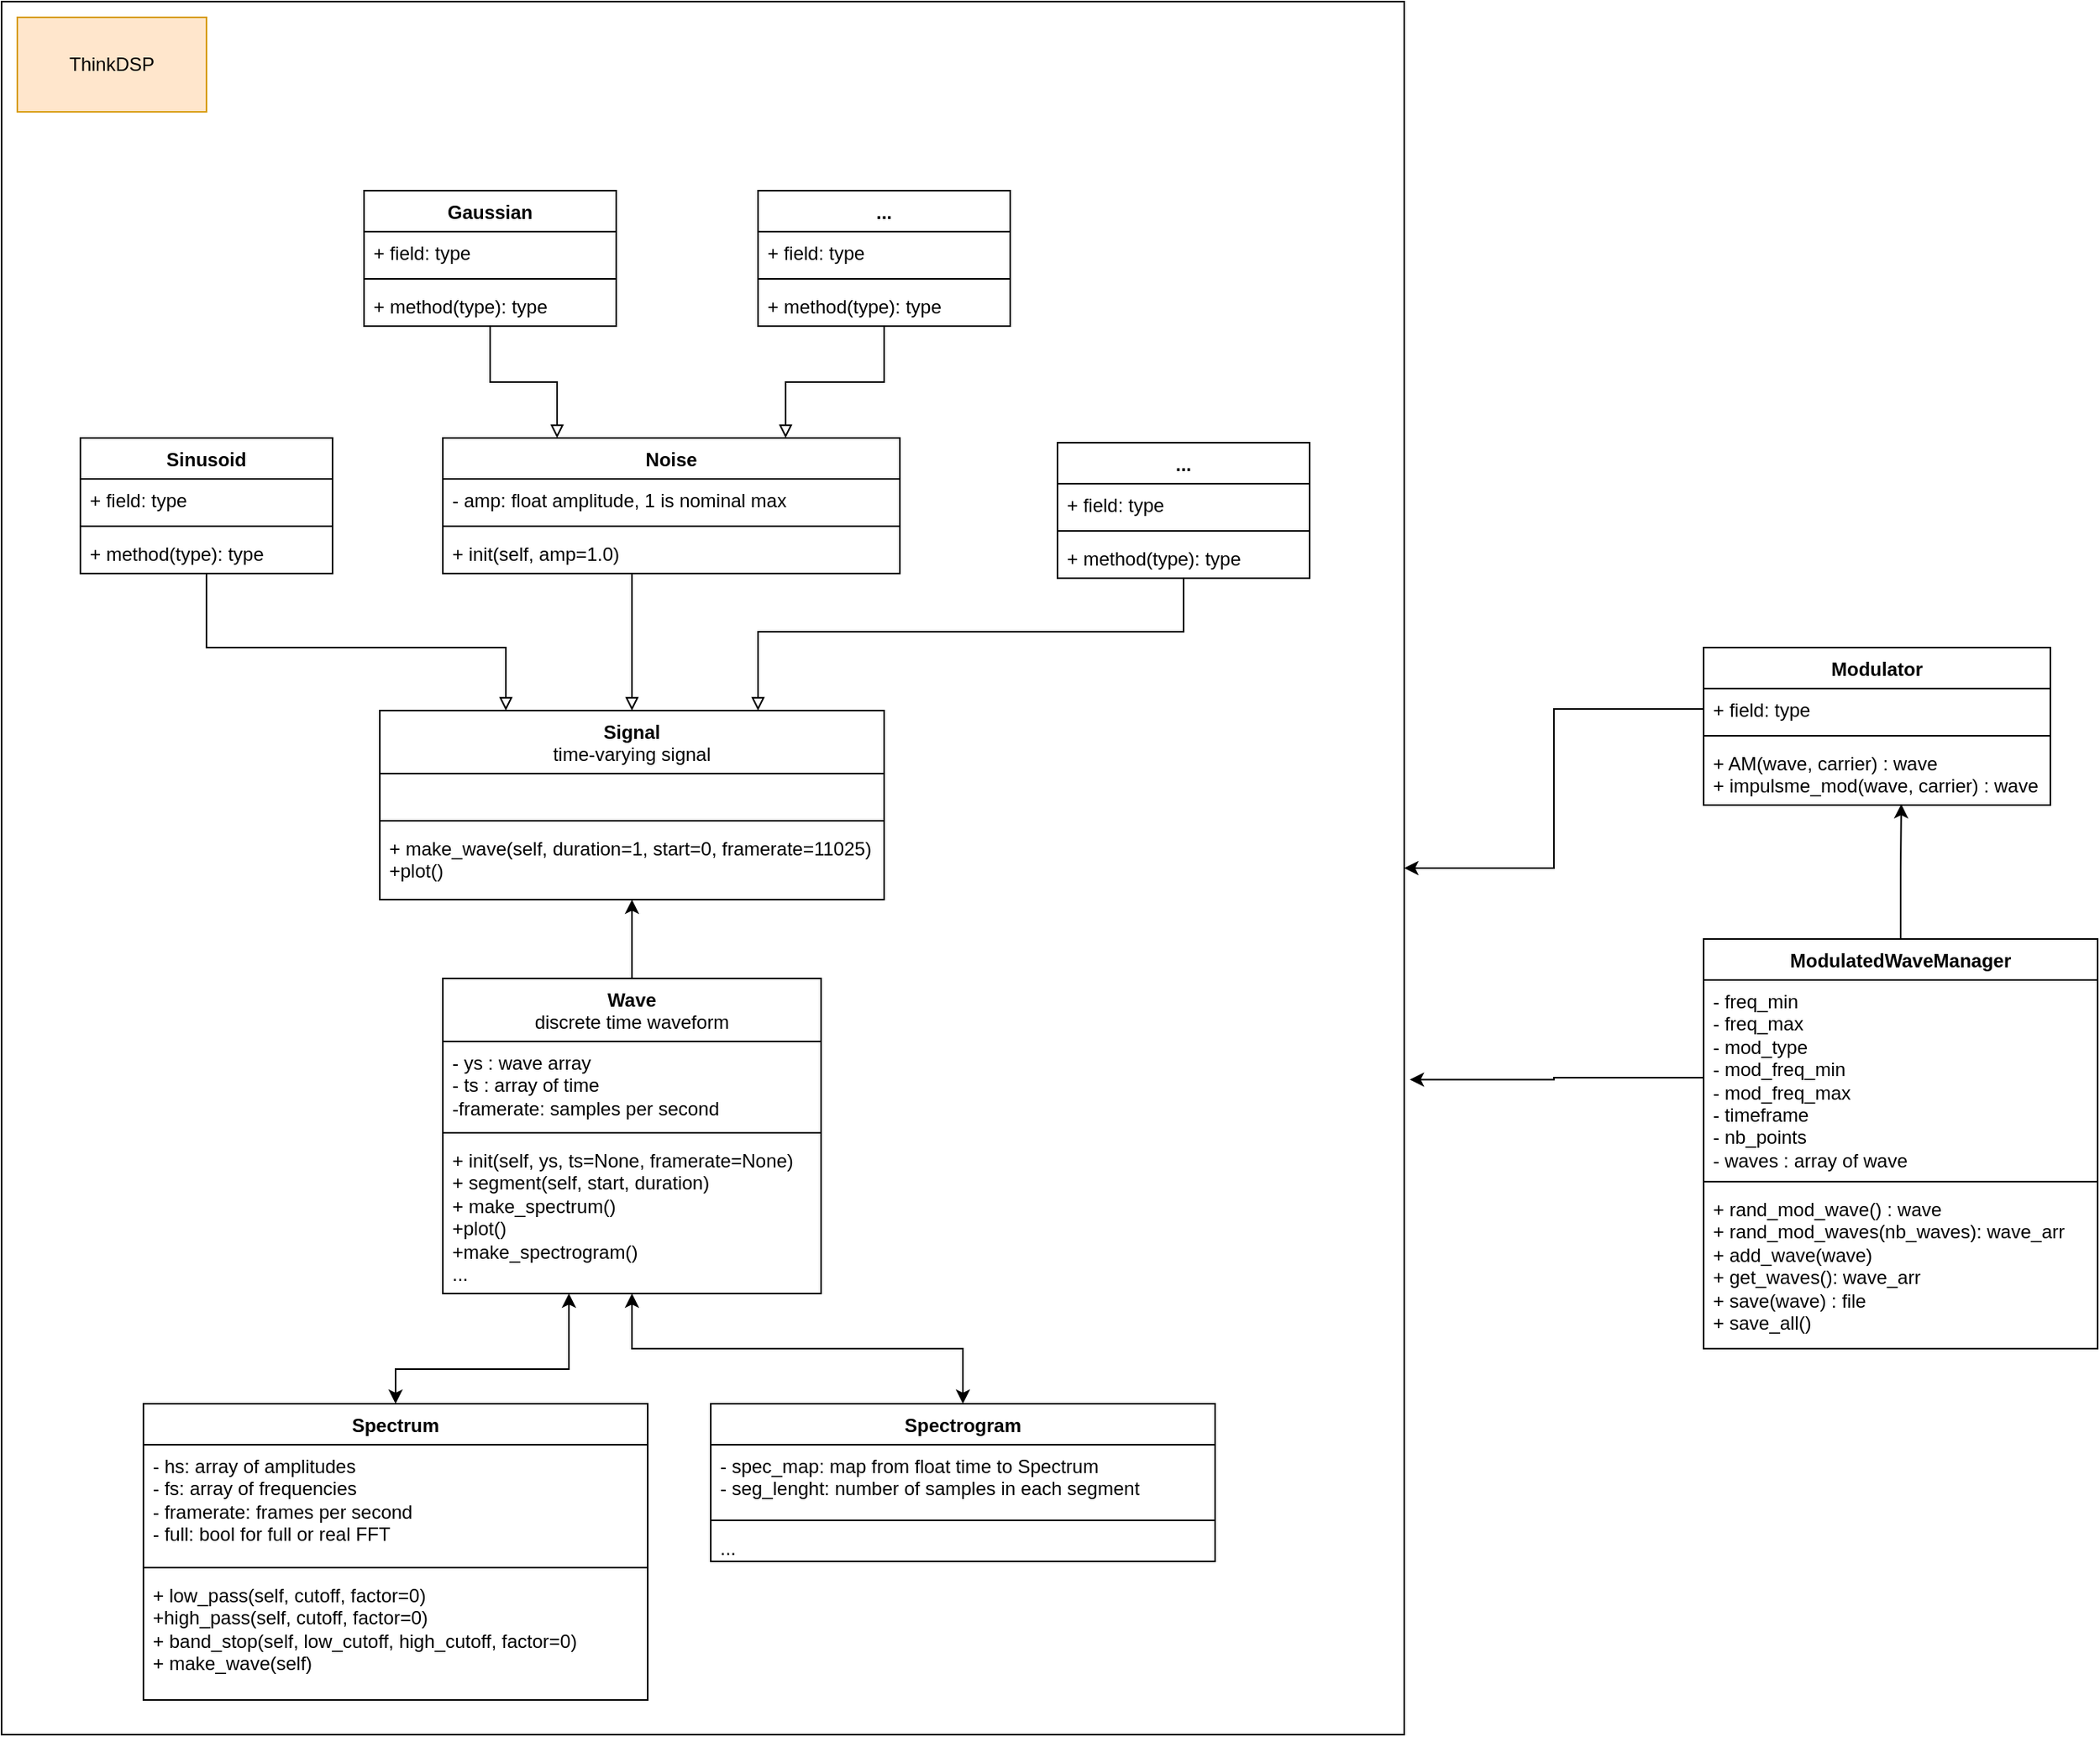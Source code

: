 <mxfile version="22.0.6" type="device" pages="2">
  <diagram name="Waveforms" id="-5vRuvMUi6XSjMrTcM4P">
    <mxGraphModel dx="1987" dy="1793" grid="1" gridSize="10" guides="1" tooltips="1" connect="1" arrows="1" fold="1" page="1" pageScale="1" pageWidth="850" pageHeight="1100" math="0" shadow="0">
      <root>
        <mxCell id="0" />
        <mxCell id="1" parent="0" />
        <mxCell id="QoV-O3xpIGl7pYLtJeuS-9" value="" style="rounded=0;whiteSpace=wrap;html=1;" vertex="1" parent="1">
          <mxGeometry x="-160" y="-430" width="890" height="1100" as="geometry" />
        </mxCell>
        <mxCell id="QoV-O3xpIGl7pYLtJeuS-46" value="" style="edgeStyle=orthogonalEdgeStyle;rounded=0;orthogonalLoop=1;jettySize=auto;html=1;entryX=0.5;entryY=0;entryDx=0;entryDy=0;startArrow=classic;startFill=1;" edge="1" parent="1" source="QoV-O3xpIGl7pYLtJeuS-1" target="QoV-O3xpIGl7pYLtJeuS-14">
          <mxGeometry relative="1" as="geometry">
            <Array as="points">
              <mxPoint x="200" y="438" />
              <mxPoint x="90" y="438" />
            </Array>
          </mxGeometry>
        </mxCell>
        <mxCell id="QoV-O3xpIGl7pYLtJeuS-47" value="" style="edgeStyle=orthogonalEdgeStyle;rounded=0;orthogonalLoop=1;jettySize=auto;html=1;entryX=0.5;entryY=0;entryDx=0;entryDy=0;startArrow=classic;startFill=1;" edge="1" parent="1" source="QoV-O3xpIGl7pYLtJeuS-1" target="QoV-O3xpIGl7pYLtJeuS-18">
          <mxGeometry relative="1" as="geometry" />
        </mxCell>
        <mxCell id="QoV-O3xpIGl7pYLtJeuS-1" value="Wave&lt;br&gt;&lt;span style=&quot;font-weight: normal;&quot;&gt;discrete time waveform&lt;/span&gt;" style="swimlane;fontStyle=1;align=center;verticalAlign=top;childLayout=stackLayout;horizontal=1;startSize=40;horizontalStack=0;resizeParent=1;resizeParentMax=0;resizeLast=0;collapsible=1;marginBottom=0;whiteSpace=wrap;html=1;" vertex="1" parent="1">
          <mxGeometry x="120" y="190" width="240" height="200" as="geometry" />
        </mxCell>
        <mxCell id="QoV-O3xpIGl7pYLtJeuS-2" value="- ys : wave array&lt;br&gt;- ts : array of time&lt;br&gt;-framerate: samples per second&lt;br&gt;" style="text;strokeColor=none;fillColor=none;align=left;verticalAlign=top;spacingLeft=4;spacingRight=4;overflow=hidden;rotatable=0;points=[[0,0.5],[1,0.5]];portConstraint=eastwest;whiteSpace=wrap;html=1;" vertex="1" parent="QoV-O3xpIGl7pYLtJeuS-1">
          <mxGeometry y="40" width="240" height="54" as="geometry" />
        </mxCell>
        <mxCell id="QoV-O3xpIGl7pYLtJeuS-3" value="" style="line;strokeWidth=1;fillColor=none;align=left;verticalAlign=middle;spacingTop=-1;spacingLeft=3;spacingRight=3;rotatable=0;labelPosition=right;points=[];portConstraint=eastwest;strokeColor=inherit;" vertex="1" parent="QoV-O3xpIGl7pYLtJeuS-1">
          <mxGeometry y="94" width="240" height="8" as="geometry" />
        </mxCell>
        <mxCell id="QoV-O3xpIGl7pYLtJeuS-4" value="+ init(self, ys, ts=None, framerate=None)&lt;br&gt;+ segment(self, start, duration)&lt;br&gt;+ make_spectrum()&lt;br&gt;+plot()&lt;br&gt;+make_spectrogram()&lt;br&gt;..." style="text;strokeColor=none;fillColor=none;align=left;verticalAlign=top;spacingLeft=4;spacingRight=4;overflow=hidden;rotatable=0;points=[[0,0.5],[1,0.5]];portConstraint=eastwest;whiteSpace=wrap;html=1;" vertex="1" parent="QoV-O3xpIGl7pYLtJeuS-1">
          <mxGeometry y="102" width="240" height="98" as="geometry" />
        </mxCell>
        <mxCell id="QoV-O3xpIGl7pYLtJeuS-44" value="" style="edgeStyle=orthogonalEdgeStyle;rounded=0;orthogonalLoop=1;jettySize=auto;html=1;entryX=0.5;entryY=0;entryDx=0;entryDy=0;endArrow=block;endFill=0;" edge="1" parent="1" source="QoV-O3xpIGl7pYLtJeuS-5" target="QoV-O3xpIGl7pYLtJeuS-10">
          <mxGeometry relative="1" as="geometry">
            <mxPoint x="240" y="20" as="targetPoint" />
            <Array as="points">
              <mxPoint x="240" y="-40" />
              <mxPoint x="240" y="-40" />
            </Array>
          </mxGeometry>
        </mxCell>
        <mxCell id="QoV-O3xpIGl7pYLtJeuS-5" value="Noise" style="swimlane;fontStyle=1;align=center;verticalAlign=top;childLayout=stackLayout;horizontal=1;startSize=26;horizontalStack=0;resizeParent=1;resizeParentMax=0;resizeLast=0;collapsible=1;marginBottom=0;whiteSpace=wrap;html=1;" vertex="1" parent="1">
          <mxGeometry x="120" y="-153" width="290" height="86" as="geometry" />
        </mxCell>
        <mxCell id="QoV-O3xpIGl7pYLtJeuS-6" value="- amp: float amplitude, 1 is nominal max" style="text;strokeColor=none;fillColor=none;align=left;verticalAlign=top;spacingLeft=4;spacingRight=4;overflow=hidden;rotatable=0;points=[[0,0.5],[1,0.5]];portConstraint=eastwest;whiteSpace=wrap;html=1;" vertex="1" parent="QoV-O3xpIGl7pYLtJeuS-5">
          <mxGeometry y="26" width="290" height="26" as="geometry" />
        </mxCell>
        <mxCell id="QoV-O3xpIGl7pYLtJeuS-7" value="" style="line;strokeWidth=1;fillColor=none;align=left;verticalAlign=middle;spacingTop=-1;spacingLeft=3;spacingRight=3;rotatable=0;labelPosition=right;points=[];portConstraint=eastwest;strokeColor=inherit;" vertex="1" parent="QoV-O3xpIGl7pYLtJeuS-5">
          <mxGeometry y="52" width="290" height="8" as="geometry" />
        </mxCell>
        <mxCell id="QoV-O3xpIGl7pYLtJeuS-8" value="+ init(self, amp=1.0)" style="text;strokeColor=none;fillColor=none;align=left;verticalAlign=top;spacingLeft=4;spacingRight=4;overflow=hidden;rotatable=0;points=[[0,0.5],[1,0.5]];portConstraint=eastwest;whiteSpace=wrap;html=1;" vertex="1" parent="QoV-O3xpIGl7pYLtJeuS-5">
          <mxGeometry y="60" width="290" height="26" as="geometry" />
        </mxCell>
        <mxCell id="QoV-O3xpIGl7pYLtJeuS-10" value="Signal&lt;br&gt;&lt;span style=&quot;font-weight: normal;&quot;&gt;time-varying signal&lt;/span&gt;" style="swimlane;fontStyle=1;align=center;verticalAlign=top;childLayout=stackLayout;horizontal=1;startSize=40;horizontalStack=0;resizeParent=1;resizeParentMax=0;resizeLast=0;collapsible=1;marginBottom=0;whiteSpace=wrap;html=1;" vertex="1" parent="1">
          <mxGeometry x="80" y="20" width="320" height="120" as="geometry" />
        </mxCell>
        <mxCell id="QoV-O3xpIGl7pYLtJeuS-11" value="&lt;br&gt;" style="text;strokeColor=none;fillColor=none;align=left;verticalAlign=top;spacingLeft=4;spacingRight=4;overflow=hidden;rotatable=0;points=[[0,0.5],[1,0.5]];portConstraint=eastwest;whiteSpace=wrap;html=1;" vertex="1" parent="QoV-O3xpIGl7pYLtJeuS-10">
          <mxGeometry y="40" width="320" height="26" as="geometry" />
        </mxCell>
        <mxCell id="QoV-O3xpIGl7pYLtJeuS-12" value="" style="line;strokeWidth=1;fillColor=none;align=left;verticalAlign=middle;spacingTop=-1;spacingLeft=3;spacingRight=3;rotatable=0;labelPosition=right;points=[];portConstraint=eastwest;strokeColor=inherit;" vertex="1" parent="QoV-O3xpIGl7pYLtJeuS-10">
          <mxGeometry y="66" width="320" height="8" as="geometry" />
        </mxCell>
        <mxCell id="QoV-O3xpIGl7pYLtJeuS-13" value="+ make_wave(self, duration=1, start=0, framerate=11025)&lt;br&gt;+plot()" style="text;strokeColor=none;fillColor=none;align=left;verticalAlign=top;spacingLeft=4;spacingRight=4;overflow=hidden;rotatable=0;points=[[0,0.5],[1,0.5]];portConstraint=eastwest;whiteSpace=wrap;html=1;" vertex="1" parent="QoV-O3xpIGl7pYLtJeuS-10">
          <mxGeometry y="74" width="320" height="46" as="geometry" />
        </mxCell>
        <mxCell id="QoV-O3xpIGl7pYLtJeuS-14" value="Spectrum" style="swimlane;fontStyle=1;align=center;verticalAlign=top;childLayout=stackLayout;horizontal=1;startSize=26;horizontalStack=0;resizeParent=1;resizeParentMax=0;resizeLast=0;collapsible=1;marginBottom=0;whiteSpace=wrap;html=1;" vertex="1" parent="1">
          <mxGeometry x="-70" y="460" width="320" height="188" as="geometry" />
        </mxCell>
        <mxCell id="QoV-O3xpIGl7pYLtJeuS-15" value="- hs: array of amplitudes&lt;br&gt;- fs: array of frequencies&lt;br&gt;- framerate: frames per second&lt;br&gt;- full: bool for full or real FFT" style="text;strokeColor=none;fillColor=none;align=left;verticalAlign=top;spacingLeft=4;spacingRight=4;overflow=hidden;rotatable=0;points=[[0,0.5],[1,0.5]];portConstraint=eastwest;whiteSpace=wrap;html=1;" vertex="1" parent="QoV-O3xpIGl7pYLtJeuS-14">
          <mxGeometry y="26" width="320" height="74" as="geometry" />
        </mxCell>
        <mxCell id="QoV-O3xpIGl7pYLtJeuS-16" value="" style="line;strokeWidth=1;fillColor=none;align=left;verticalAlign=middle;spacingTop=-1;spacingLeft=3;spacingRight=3;rotatable=0;labelPosition=right;points=[];portConstraint=eastwest;strokeColor=inherit;" vertex="1" parent="QoV-O3xpIGl7pYLtJeuS-14">
          <mxGeometry y="100" width="320" height="8" as="geometry" />
        </mxCell>
        <mxCell id="QoV-O3xpIGl7pYLtJeuS-17" value="+ low_pass(self, cutoff, factor=0)&lt;br&gt;+high_pass(self, cutoff, factor=0)&lt;br&gt;+ band_stop(self, low_cutoff, high_cutoff, factor=0)&lt;br&gt;+ make_wave(self)" style="text;strokeColor=none;fillColor=none;align=left;verticalAlign=top;spacingLeft=4;spacingRight=4;overflow=hidden;rotatable=0;points=[[0,0.5],[1,0.5]];portConstraint=eastwest;whiteSpace=wrap;html=1;" vertex="1" parent="QoV-O3xpIGl7pYLtJeuS-14">
          <mxGeometry y="108" width="320" height="80" as="geometry" />
        </mxCell>
        <mxCell id="QoV-O3xpIGl7pYLtJeuS-18" value="Spectrogram" style="swimlane;fontStyle=1;align=center;verticalAlign=top;childLayout=stackLayout;horizontal=1;startSize=26;horizontalStack=0;resizeParent=1;resizeParentMax=0;resizeLast=0;collapsible=1;marginBottom=0;whiteSpace=wrap;html=1;" vertex="1" parent="1">
          <mxGeometry x="290" y="460" width="320" height="100" as="geometry" />
        </mxCell>
        <mxCell id="QoV-O3xpIGl7pYLtJeuS-19" value="- spec_map: map from float time to Spectrum&lt;br&gt;- seg_lenght: number of samples in each segment" style="text;strokeColor=none;fillColor=none;align=left;verticalAlign=top;spacingLeft=4;spacingRight=4;overflow=hidden;rotatable=0;points=[[0,0.5],[1,0.5]];portConstraint=eastwest;whiteSpace=wrap;html=1;" vertex="1" parent="QoV-O3xpIGl7pYLtJeuS-18">
          <mxGeometry y="26" width="320" height="44" as="geometry" />
        </mxCell>
        <mxCell id="QoV-O3xpIGl7pYLtJeuS-20" value="" style="line;strokeWidth=1;fillColor=none;align=left;verticalAlign=middle;spacingTop=-1;spacingLeft=3;spacingRight=3;rotatable=0;labelPosition=right;points=[];portConstraint=eastwest;strokeColor=inherit;" vertex="1" parent="QoV-O3xpIGl7pYLtJeuS-18">
          <mxGeometry y="70" width="320" height="8" as="geometry" />
        </mxCell>
        <mxCell id="QoV-O3xpIGl7pYLtJeuS-21" value="..." style="text;strokeColor=none;fillColor=none;align=left;verticalAlign=top;spacingLeft=4;spacingRight=4;overflow=hidden;rotatable=0;points=[[0,0.5],[1,0.5]];portConstraint=eastwest;whiteSpace=wrap;html=1;" vertex="1" parent="QoV-O3xpIGl7pYLtJeuS-18">
          <mxGeometry y="78" width="320" height="22" as="geometry" />
        </mxCell>
        <mxCell id="QoV-O3xpIGl7pYLtJeuS-40" value="" style="edgeStyle=orthogonalEdgeStyle;rounded=0;orthogonalLoop=1;jettySize=auto;html=1;endArrow=block;endFill=0;entryX=0.75;entryY=0;entryDx=0;entryDy=0;" edge="1" parent="1" source="QoV-O3xpIGl7pYLtJeuS-22" target="QoV-O3xpIGl7pYLtJeuS-10">
          <mxGeometry relative="1" as="geometry">
            <mxPoint x="160" y="20" as="targetPoint" />
            <Array as="points">
              <mxPoint x="590" y="-30" />
              <mxPoint x="320" y="-30" />
            </Array>
          </mxGeometry>
        </mxCell>
        <mxCell id="QoV-O3xpIGl7pYLtJeuS-22" value="..." style="swimlane;fontStyle=1;align=center;verticalAlign=top;childLayout=stackLayout;horizontal=1;startSize=26;horizontalStack=0;resizeParent=1;resizeParentMax=0;resizeLast=0;collapsible=1;marginBottom=0;whiteSpace=wrap;html=1;" vertex="1" parent="1">
          <mxGeometry x="510" y="-150" width="160" height="86" as="geometry" />
        </mxCell>
        <mxCell id="QoV-O3xpIGl7pYLtJeuS-23" value="+ field: type" style="text;strokeColor=none;fillColor=none;align=left;verticalAlign=top;spacingLeft=4;spacingRight=4;overflow=hidden;rotatable=0;points=[[0,0.5],[1,0.5]];portConstraint=eastwest;whiteSpace=wrap;html=1;" vertex="1" parent="QoV-O3xpIGl7pYLtJeuS-22">
          <mxGeometry y="26" width="160" height="26" as="geometry" />
        </mxCell>
        <mxCell id="QoV-O3xpIGl7pYLtJeuS-24" value="" style="line;strokeWidth=1;fillColor=none;align=left;verticalAlign=middle;spacingTop=-1;spacingLeft=3;spacingRight=3;rotatable=0;labelPosition=right;points=[];portConstraint=eastwest;strokeColor=inherit;" vertex="1" parent="QoV-O3xpIGl7pYLtJeuS-22">
          <mxGeometry y="52" width="160" height="8" as="geometry" />
        </mxCell>
        <mxCell id="QoV-O3xpIGl7pYLtJeuS-25" value="+ method(type): type" style="text;strokeColor=none;fillColor=none;align=left;verticalAlign=top;spacingLeft=4;spacingRight=4;overflow=hidden;rotatable=0;points=[[0,0.5],[1,0.5]];portConstraint=eastwest;whiteSpace=wrap;html=1;" vertex="1" parent="QoV-O3xpIGl7pYLtJeuS-22">
          <mxGeometry y="60" width="160" height="26" as="geometry" />
        </mxCell>
        <mxCell id="QoV-O3xpIGl7pYLtJeuS-38" value="" style="edgeStyle=orthogonalEdgeStyle;rounded=0;orthogonalLoop=1;jettySize=auto;html=1;entryX=0.25;entryY=0;entryDx=0;entryDy=0;endArrow=block;endFill=0;" edge="1" parent="1" source="QoV-O3xpIGl7pYLtJeuS-26" target="QoV-O3xpIGl7pYLtJeuS-10">
          <mxGeometry relative="1" as="geometry">
            <mxPoint y="20" as="targetPoint" />
            <Array as="points">
              <mxPoint x="-30" y="-20" />
              <mxPoint x="160" y="-20" />
            </Array>
          </mxGeometry>
        </mxCell>
        <mxCell id="QoV-O3xpIGl7pYLtJeuS-26" value="Sinusoid" style="swimlane;fontStyle=1;align=center;verticalAlign=top;childLayout=stackLayout;horizontal=1;startSize=26;horizontalStack=0;resizeParent=1;resizeParentMax=0;resizeLast=0;collapsible=1;marginBottom=0;whiteSpace=wrap;html=1;" vertex="1" parent="1">
          <mxGeometry x="-110" y="-153" width="160" height="86" as="geometry" />
        </mxCell>
        <mxCell id="QoV-O3xpIGl7pYLtJeuS-27" value="+ field: type" style="text;strokeColor=none;fillColor=none;align=left;verticalAlign=top;spacingLeft=4;spacingRight=4;overflow=hidden;rotatable=0;points=[[0,0.5],[1,0.5]];portConstraint=eastwest;whiteSpace=wrap;html=1;" vertex="1" parent="QoV-O3xpIGl7pYLtJeuS-26">
          <mxGeometry y="26" width="160" height="26" as="geometry" />
        </mxCell>
        <mxCell id="QoV-O3xpIGl7pYLtJeuS-28" value="" style="line;strokeWidth=1;fillColor=none;align=left;verticalAlign=middle;spacingTop=-1;spacingLeft=3;spacingRight=3;rotatable=0;labelPosition=right;points=[];portConstraint=eastwest;strokeColor=inherit;" vertex="1" parent="QoV-O3xpIGl7pYLtJeuS-26">
          <mxGeometry y="52" width="160" height="8" as="geometry" />
        </mxCell>
        <mxCell id="QoV-O3xpIGl7pYLtJeuS-29" value="+ method(type): type" style="text;strokeColor=none;fillColor=none;align=left;verticalAlign=top;spacingLeft=4;spacingRight=4;overflow=hidden;rotatable=0;points=[[0,0.5],[1,0.5]];portConstraint=eastwest;whiteSpace=wrap;html=1;" vertex="1" parent="QoV-O3xpIGl7pYLtJeuS-26">
          <mxGeometry y="60" width="160" height="26" as="geometry" />
        </mxCell>
        <mxCell id="QoV-O3xpIGl7pYLtJeuS-41" value="" style="edgeStyle=orthogonalEdgeStyle;rounded=0;orthogonalLoop=1;jettySize=auto;html=1;entryX=0.25;entryY=0;entryDx=0;entryDy=0;endArrow=block;endFill=0;" edge="1" parent="1" source="QoV-O3xpIGl7pYLtJeuS-30" target="QoV-O3xpIGl7pYLtJeuS-5">
          <mxGeometry relative="1" as="geometry" />
        </mxCell>
        <mxCell id="QoV-O3xpIGl7pYLtJeuS-30" value="Gaussian" style="swimlane;fontStyle=1;align=center;verticalAlign=top;childLayout=stackLayout;horizontal=1;startSize=26;horizontalStack=0;resizeParent=1;resizeParentMax=0;resizeLast=0;collapsible=1;marginBottom=0;whiteSpace=wrap;html=1;" vertex="1" parent="1">
          <mxGeometry x="70" y="-310" width="160" height="86" as="geometry" />
        </mxCell>
        <mxCell id="QoV-O3xpIGl7pYLtJeuS-31" value="+ field: type" style="text;strokeColor=none;fillColor=none;align=left;verticalAlign=top;spacingLeft=4;spacingRight=4;overflow=hidden;rotatable=0;points=[[0,0.5],[1,0.5]];portConstraint=eastwest;whiteSpace=wrap;html=1;" vertex="1" parent="QoV-O3xpIGl7pYLtJeuS-30">
          <mxGeometry y="26" width="160" height="26" as="geometry" />
        </mxCell>
        <mxCell id="QoV-O3xpIGl7pYLtJeuS-32" value="" style="line;strokeWidth=1;fillColor=none;align=left;verticalAlign=middle;spacingTop=-1;spacingLeft=3;spacingRight=3;rotatable=0;labelPosition=right;points=[];portConstraint=eastwest;strokeColor=inherit;" vertex="1" parent="QoV-O3xpIGl7pYLtJeuS-30">
          <mxGeometry y="52" width="160" height="8" as="geometry" />
        </mxCell>
        <mxCell id="QoV-O3xpIGl7pYLtJeuS-33" value="+ method(type): type" style="text;strokeColor=none;fillColor=none;align=left;verticalAlign=top;spacingLeft=4;spacingRight=4;overflow=hidden;rotatable=0;points=[[0,0.5],[1,0.5]];portConstraint=eastwest;whiteSpace=wrap;html=1;" vertex="1" parent="QoV-O3xpIGl7pYLtJeuS-30">
          <mxGeometry y="60" width="160" height="26" as="geometry" />
        </mxCell>
        <mxCell id="QoV-O3xpIGl7pYLtJeuS-42" value="" style="edgeStyle=orthogonalEdgeStyle;rounded=0;orthogonalLoop=1;jettySize=auto;html=1;entryX=0.75;entryY=0;entryDx=0;entryDy=0;endArrow=block;endFill=0;" edge="1" parent="1" source="QoV-O3xpIGl7pYLtJeuS-34" target="QoV-O3xpIGl7pYLtJeuS-5">
          <mxGeometry relative="1" as="geometry" />
        </mxCell>
        <mxCell id="QoV-O3xpIGl7pYLtJeuS-34" value="..." style="swimlane;fontStyle=1;align=center;verticalAlign=top;childLayout=stackLayout;horizontal=1;startSize=26;horizontalStack=0;resizeParent=1;resizeParentMax=0;resizeLast=0;collapsible=1;marginBottom=0;whiteSpace=wrap;html=1;" vertex="1" parent="1">
          <mxGeometry x="320" y="-310" width="160" height="86" as="geometry" />
        </mxCell>
        <mxCell id="QoV-O3xpIGl7pYLtJeuS-35" value="+ field: type" style="text;strokeColor=none;fillColor=none;align=left;verticalAlign=top;spacingLeft=4;spacingRight=4;overflow=hidden;rotatable=0;points=[[0,0.5],[1,0.5]];portConstraint=eastwest;whiteSpace=wrap;html=1;" vertex="1" parent="QoV-O3xpIGl7pYLtJeuS-34">
          <mxGeometry y="26" width="160" height="26" as="geometry" />
        </mxCell>
        <mxCell id="QoV-O3xpIGl7pYLtJeuS-36" value="" style="line;strokeWidth=1;fillColor=none;align=left;verticalAlign=middle;spacingTop=-1;spacingLeft=3;spacingRight=3;rotatable=0;labelPosition=right;points=[];portConstraint=eastwest;strokeColor=inherit;" vertex="1" parent="QoV-O3xpIGl7pYLtJeuS-34">
          <mxGeometry y="52" width="160" height="8" as="geometry" />
        </mxCell>
        <mxCell id="QoV-O3xpIGl7pYLtJeuS-37" value="+ method(type): type" style="text;strokeColor=none;fillColor=none;align=left;verticalAlign=top;spacingLeft=4;spacingRight=4;overflow=hidden;rotatable=0;points=[[0,0.5],[1,0.5]];portConstraint=eastwest;whiteSpace=wrap;html=1;" vertex="1" parent="QoV-O3xpIGl7pYLtJeuS-34">
          <mxGeometry y="60" width="160" height="26" as="geometry" />
        </mxCell>
        <mxCell id="QoV-O3xpIGl7pYLtJeuS-45" style="edgeStyle=orthogonalEdgeStyle;rounded=0;orthogonalLoop=1;jettySize=auto;html=1;exitX=0.5;exitY=0;exitDx=0;exitDy=0;entryX=0.5;entryY=1;entryDx=0;entryDy=0;entryPerimeter=0;" edge="1" parent="1" source="QoV-O3xpIGl7pYLtJeuS-1" target="QoV-O3xpIGl7pYLtJeuS-13">
          <mxGeometry relative="1" as="geometry">
            <Array as="points" />
          </mxGeometry>
        </mxCell>
        <mxCell id="QoV-O3xpIGl7pYLtJeuS-48" value="ThinkDSP" style="rounded=0;whiteSpace=wrap;html=1;fillColor=#ffe6cc;strokeColor=#d79b00;" vertex="1" parent="1">
          <mxGeometry x="-150" y="-420" width="120" height="60" as="geometry" />
        </mxCell>
        <mxCell id="QoV-O3xpIGl7pYLtJeuS-49" value="ModulatedWaveManager" style="swimlane;fontStyle=1;align=center;verticalAlign=top;childLayout=stackLayout;horizontal=1;startSize=26;horizontalStack=0;resizeParent=1;resizeParentMax=0;resizeLast=0;collapsible=1;marginBottom=0;whiteSpace=wrap;html=1;" vertex="1" parent="1">
          <mxGeometry x="920" y="165" width="250" height="260" as="geometry" />
        </mxCell>
        <mxCell id="QoV-O3xpIGl7pYLtJeuS-50" value="- freq_min&lt;br&gt;- freq_max&lt;br&gt;- mod_type&lt;br&gt;- mod_freq_min&lt;br&gt;- mod_freq_max&lt;br&gt;- timeframe&lt;br&gt;- nb_points&lt;br&gt;- waves : array of wave" style="text;strokeColor=none;fillColor=none;align=left;verticalAlign=top;spacingLeft=4;spacingRight=4;overflow=hidden;rotatable=0;points=[[0,0.5],[1,0.5]];portConstraint=eastwest;whiteSpace=wrap;html=1;" vertex="1" parent="QoV-O3xpIGl7pYLtJeuS-49">
          <mxGeometry y="26" width="250" height="124" as="geometry" />
        </mxCell>
        <mxCell id="QoV-O3xpIGl7pYLtJeuS-51" value="" style="line;strokeWidth=1;fillColor=none;align=left;verticalAlign=middle;spacingTop=-1;spacingLeft=3;spacingRight=3;rotatable=0;labelPosition=right;points=[];portConstraint=eastwest;strokeColor=inherit;" vertex="1" parent="QoV-O3xpIGl7pYLtJeuS-49">
          <mxGeometry y="150" width="250" height="8" as="geometry" />
        </mxCell>
        <mxCell id="QoV-O3xpIGl7pYLtJeuS-52" value="+ rand_mod_wave() : wave&lt;br&gt;+ rand_mod_waves(nb_waves): wave_arr&lt;br&gt;+ add_wave(wave)&lt;br&gt;+ get_waves(): wave_arr&lt;br&gt;+ save(wave) : file&lt;br&gt;+ save_all()" style="text;strokeColor=none;fillColor=none;align=left;verticalAlign=top;spacingLeft=4;spacingRight=4;overflow=hidden;rotatable=0;points=[[0,0.5],[1,0.5]];portConstraint=eastwest;whiteSpace=wrap;html=1;" vertex="1" parent="QoV-O3xpIGl7pYLtJeuS-49">
          <mxGeometry y="158" width="250" height="102" as="geometry" />
        </mxCell>
        <mxCell id="QoV-O3xpIGl7pYLtJeuS-53" value="Modulator" style="swimlane;fontStyle=1;align=center;verticalAlign=top;childLayout=stackLayout;horizontal=1;startSize=26;horizontalStack=0;resizeParent=1;resizeParentMax=0;resizeLast=0;collapsible=1;marginBottom=0;whiteSpace=wrap;html=1;" vertex="1" parent="1">
          <mxGeometry x="920" y="-20" width="220" height="100" as="geometry" />
        </mxCell>
        <mxCell id="QoV-O3xpIGl7pYLtJeuS-54" value="+ field: type" style="text;strokeColor=none;fillColor=none;align=left;verticalAlign=top;spacingLeft=4;spacingRight=4;overflow=hidden;rotatable=0;points=[[0,0.5],[1,0.5]];portConstraint=eastwest;whiteSpace=wrap;html=1;" vertex="1" parent="QoV-O3xpIGl7pYLtJeuS-53">
          <mxGeometry y="26" width="220" height="26" as="geometry" />
        </mxCell>
        <mxCell id="QoV-O3xpIGl7pYLtJeuS-55" value="" style="line;strokeWidth=1;fillColor=none;align=left;verticalAlign=middle;spacingTop=-1;spacingLeft=3;spacingRight=3;rotatable=0;labelPosition=right;points=[];portConstraint=eastwest;strokeColor=inherit;" vertex="1" parent="QoV-O3xpIGl7pYLtJeuS-53">
          <mxGeometry y="52" width="220" height="8" as="geometry" />
        </mxCell>
        <mxCell id="QoV-O3xpIGl7pYLtJeuS-56" value="+ AM(wave, carrier) : wave&lt;br&gt;+ impulsme_mod(wave, carrier) : wave" style="text;strokeColor=none;fillColor=none;align=left;verticalAlign=top;spacingLeft=4;spacingRight=4;overflow=hidden;rotatable=0;points=[[0,0.5],[1,0.5]];portConstraint=eastwest;whiteSpace=wrap;html=1;" vertex="1" parent="QoV-O3xpIGl7pYLtJeuS-53">
          <mxGeometry y="60" width="220" height="40" as="geometry" />
        </mxCell>
        <mxCell id="QoV-O3xpIGl7pYLtJeuS-57" style="edgeStyle=orthogonalEdgeStyle;rounded=0;orthogonalLoop=1;jettySize=auto;html=1;exitX=0;exitY=0.5;exitDx=0;exitDy=0;entryX=1.004;entryY=0.622;entryDx=0;entryDy=0;entryPerimeter=0;" edge="1" parent="1" source="QoV-O3xpIGl7pYLtJeuS-50" target="QoV-O3xpIGl7pYLtJeuS-9">
          <mxGeometry relative="1" as="geometry" />
        </mxCell>
        <mxCell id="QoV-O3xpIGl7pYLtJeuS-58" style="edgeStyle=orthogonalEdgeStyle;rounded=0;orthogonalLoop=1;jettySize=auto;html=1;exitX=0;exitY=0.5;exitDx=0;exitDy=0;entryX=1;entryY=0.5;entryDx=0;entryDy=0;" edge="1" parent="1" source="QoV-O3xpIGl7pYLtJeuS-54" target="QoV-O3xpIGl7pYLtJeuS-9">
          <mxGeometry relative="1" as="geometry" />
        </mxCell>
        <mxCell id="QoV-O3xpIGl7pYLtJeuS-59" style="edgeStyle=orthogonalEdgeStyle;rounded=0;orthogonalLoop=1;jettySize=auto;html=1;exitX=0.5;exitY=0;exitDx=0;exitDy=0;entryX=0.57;entryY=0.985;entryDx=0;entryDy=0;entryPerimeter=0;" edge="1" parent="1" source="QoV-O3xpIGl7pYLtJeuS-49" target="QoV-O3xpIGl7pYLtJeuS-56">
          <mxGeometry relative="1" as="geometry" />
        </mxCell>
      </root>
    </mxGraphModel>
  </diagram>
  <diagram id="yBIX2asByCIzYIo8HtZj" name="NN">
    <mxGraphModel dx="2044" dy="728" grid="1" gridSize="10" guides="1" tooltips="1" connect="1" arrows="1" fold="1" page="1" pageScale="1" pageWidth="850" pageHeight="1100" math="0" shadow="0">
      <root>
        <mxCell id="0" />
        <mxCell id="1" parent="0" />
        <mxCell id="5bFeORyBdk7w4879FNRR-1" value="ANNModel" style="swimlane;fontStyle=1;align=center;verticalAlign=top;childLayout=stackLayout;horizontal=1;startSize=26;horizontalStack=0;resizeParent=1;resizeParentMax=0;resizeLast=0;collapsible=1;marginBottom=0;whiteSpace=wrap;html=1;" vertex="1" parent="1">
          <mxGeometry x="195" y="330" width="230" height="90" as="geometry" />
        </mxCell>
        <mxCell id="5bFeORyBdk7w4879FNRR-2" value="-" style="text;strokeColor=none;fillColor=none;align=left;verticalAlign=top;spacingLeft=4;spacingRight=4;overflow=hidden;rotatable=0;points=[[0,0.5],[1,0.5]];portConstraint=eastwest;whiteSpace=wrap;html=1;" vertex="1" parent="5bFeORyBdk7w4879FNRR-1">
          <mxGeometry y="26" width="230" height="24" as="geometry" />
        </mxCell>
        <mxCell id="5bFeORyBdk7w4879FNRR-3" value="" style="line;strokeWidth=1;fillColor=none;align=left;verticalAlign=middle;spacingTop=-1;spacingLeft=3;spacingRight=3;rotatable=0;labelPosition=right;points=[];portConstraint=eastwest;strokeColor=inherit;" vertex="1" parent="5bFeORyBdk7w4879FNRR-1">
          <mxGeometry y="50" width="230" height="8" as="geometry" />
        </mxCell>
        <mxCell id="5bFeORyBdk7w4879FNRR-4" value="+ build_model()" style="text;strokeColor=none;fillColor=none;align=left;verticalAlign=top;spacingLeft=4;spacingRight=4;overflow=hidden;rotatable=0;points=[[0,0.5],[1,0.5]];portConstraint=eastwest;whiteSpace=wrap;html=1;" vertex="1" parent="5bFeORyBdk7w4879FNRR-1">
          <mxGeometry y="58" width="230" height="32" as="geometry" />
        </mxCell>
        <mxCell id="5bFeORyBdk7w4879FNRR-5" value="DataPreprocessor" style="swimlane;fontStyle=1;align=center;verticalAlign=top;childLayout=stackLayout;horizontal=1;startSize=26;horizontalStack=0;resizeParent=1;resizeParentMax=0;resizeLast=0;collapsible=1;marginBottom=0;whiteSpace=wrap;html=1;fillColor=#ffe6cc;strokeColor=#d79b00;" vertex="1" parent="1">
          <mxGeometry x="-120" y="350" width="160" height="120" as="geometry" />
        </mxCell>
        <mxCell id="5bFeORyBdk7w4879FNRR-6" value="+ field: type" style="text;strokeColor=none;fillColor=none;align=left;verticalAlign=top;spacingLeft=4;spacingRight=4;overflow=hidden;rotatable=0;points=[[0,0.5],[1,0.5]];portConstraint=eastwest;whiteSpace=wrap;html=1;" vertex="1" parent="5bFeORyBdk7w4879FNRR-5">
          <mxGeometry y="26" width="160" height="26" as="geometry" />
        </mxCell>
        <mxCell id="5bFeORyBdk7w4879FNRR-7" value="" style="line;strokeWidth=1;fillColor=none;align=left;verticalAlign=middle;spacingTop=-1;spacingLeft=3;spacingRight=3;rotatable=0;labelPosition=right;points=[];portConstraint=eastwest;strokeColor=inherit;" vertex="1" parent="5bFeORyBdk7w4879FNRR-5">
          <mxGeometry y="52" width="160" height="8" as="geometry" />
        </mxCell>
        <mxCell id="5bFeORyBdk7w4879FNRR-8" value="+ read_files(files)&lt;br&gt;+ normalize(data)&lt;br&gt;+ split_data(data, labels)" style="text;strokeColor=none;fillColor=none;align=left;verticalAlign=top;spacingLeft=4;spacingRight=4;overflow=hidden;rotatable=0;points=[[0,0.5],[1,0.5]];portConstraint=eastwest;whiteSpace=wrap;html=1;" vertex="1" parent="5bFeORyBdk7w4879FNRR-5">
          <mxGeometry y="60" width="160" height="60" as="geometry" />
        </mxCell>
        <mxCell id="5bFeORyBdk7w4879FNRR-10" value="WaveformBatchManager" style="swimlane;fontStyle=1;align=center;verticalAlign=top;childLayout=stackLayout;horizontal=1;startSize=26;horizontalStack=0;resizeParent=1;resizeParentMax=0;resizeLast=0;collapsible=1;marginBottom=0;whiteSpace=wrap;html=1;" vertex="1" parent="1">
          <mxGeometry x="5" y="150" width="200" height="150" as="geometry" />
        </mxCell>
        <mxCell id="5bFeORyBdk7w4879FNRR-11" value="- batch_size: int&lt;br&gt;- file_paths: list&lt;br&gt;- current_index: int&lt;br&gt;- wave_data: list (WaveData)" style="text;strokeColor=none;fillColor=none;align=left;verticalAlign=top;spacingLeft=4;spacingRight=4;overflow=hidden;rotatable=0;points=[[0,0.5],[1,0.5]];portConstraint=eastwest;whiteSpace=wrap;html=1;" vertex="1" parent="5bFeORyBdk7w4879FNRR-10">
          <mxGeometry y="26" width="200" height="64" as="geometry" />
        </mxCell>
        <mxCell id="5bFeORyBdk7w4879FNRR-12" value="" style="line;strokeWidth=1;fillColor=none;align=left;verticalAlign=middle;spacingTop=-1;spacingLeft=3;spacingRight=3;rotatable=0;labelPosition=right;points=[];portConstraint=eastwest;strokeColor=inherit;" vertex="1" parent="5bFeORyBdk7w4879FNRR-10">
          <mxGeometry y="90" width="200" height="8" as="geometry" />
        </mxCell>
        <mxCell id="5bFeORyBdk7w4879FNRR-13" value="+ load_next_batch():&lt;br&gt;+ shuffle_data()&lt;br&gt;+ reset_index()" style="text;strokeColor=none;fillColor=none;align=left;verticalAlign=top;spacingLeft=4;spacingRight=4;overflow=hidden;rotatable=0;points=[[0,0.5],[1,0.5]];portConstraint=eastwest;whiteSpace=wrap;html=1;" vertex="1" parent="5bFeORyBdk7w4879FNRR-10">
          <mxGeometry y="98" width="200" height="52" as="geometry" />
        </mxCell>
        <mxCell id="5bFeORyBdk7w4879FNRR-14" value="CNNModel" style="swimlane;fontStyle=1;align=center;verticalAlign=top;childLayout=stackLayout;horizontal=1;startSize=26;horizontalStack=0;resizeParent=1;resizeParentMax=0;resizeLast=0;collapsible=1;marginBottom=0;whiteSpace=wrap;html=1;" vertex="1" parent="1">
          <mxGeometry x="520" y="330" width="210" height="84" as="geometry" />
        </mxCell>
        <mxCell id="5bFeORyBdk7w4879FNRR-15" value="- interconnexion" style="text;strokeColor=none;fillColor=none;align=left;verticalAlign=top;spacingLeft=4;spacingRight=4;overflow=hidden;rotatable=0;points=[[0,0.5],[1,0.5]];portConstraint=eastwest;whiteSpace=wrap;html=1;" vertex="1" parent="5bFeORyBdk7w4879FNRR-14">
          <mxGeometry y="26" width="210" height="24" as="geometry" />
        </mxCell>
        <mxCell id="5bFeORyBdk7w4879FNRR-16" value="" style="line;strokeWidth=1;fillColor=none;align=left;verticalAlign=middle;spacingTop=-1;spacingLeft=3;spacingRight=3;rotatable=0;labelPosition=right;points=[];portConstraint=eastwest;strokeColor=inherit;" vertex="1" parent="5bFeORyBdk7w4879FNRR-14">
          <mxGeometry y="50" width="210" height="8" as="geometry" />
        </mxCell>
        <mxCell id="5bFeORyBdk7w4879FNRR-17" value="+ build_model()" style="text;strokeColor=none;fillColor=none;align=left;verticalAlign=top;spacingLeft=4;spacingRight=4;overflow=hidden;rotatable=0;points=[[0,0.5],[1,0.5]];portConstraint=eastwest;whiteSpace=wrap;html=1;" vertex="1" parent="5bFeORyBdk7w4879FNRR-14">
          <mxGeometry y="58" width="210" height="26" as="geometry" />
        </mxCell>
        <mxCell id="5bFeORyBdk7w4879FNRR-18" value="NNModels" style="swimlane;fontStyle=1;align=center;verticalAlign=top;childLayout=stackLayout;horizontal=1;startSize=26;horizontalStack=0;resizeParent=1;resizeParentMax=0;resizeLast=0;collapsible=1;marginBottom=0;whiteSpace=wrap;html=1;" vertex="1" parent="1">
          <mxGeometry x="380" y="130" width="190" height="170" as="geometry" />
        </mxCell>
        <mxCell id="5bFeORyBdk7w4879FNRR-19" value="- architecture: list(Layer sizes)&lt;br style=&quot;border-color: var(--border-color);&quot;&gt;- activation_function: string&lt;br style=&quot;border-color: var(--border-color);&quot;&gt;- learning_rate: float" style="text;strokeColor=none;fillColor=none;align=left;verticalAlign=top;spacingLeft=4;spacingRight=4;overflow=hidden;rotatable=0;points=[[0,0.5],[1,0.5]];portConstraint=eastwest;whiteSpace=wrap;html=1;" vertex="1" parent="5bFeORyBdk7w4879FNRR-18">
          <mxGeometry y="26" width="190" height="64" as="geometry" />
        </mxCell>
        <mxCell id="5bFeORyBdk7w4879FNRR-20" value="" style="line;strokeWidth=1;fillColor=none;align=left;verticalAlign=middle;spacingTop=-1;spacingLeft=3;spacingRight=3;rotatable=0;labelPosition=right;points=[];portConstraint=eastwest;strokeColor=inherit;" vertex="1" parent="5bFeORyBdk7w4879FNRR-18">
          <mxGeometry y="90" width="190" height="8" as="geometry" />
        </mxCell>
        <mxCell id="5bFeORyBdk7w4879FNRR-21" value="+ build_model()&lt;br style=&quot;border-color: var(--border-color);&quot;&gt;+ train(data, labels)&lt;br style=&quot;border-color: var(--border-color);&quot;&gt;+ predict(input_data)&lt;br style=&quot;border-color: var(--border-color);&quot;&gt;+ evaluate(test_data, test_labels)" style="text;strokeColor=none;fillColor=none;align=left;verticalAlign=top;spacingLeft=4;spacingRight=4;overflow=hidden;rotatable=0;points=[[0,0.5],[1,0.5]];portConstraint=eastwest;whiteSpace=wrap;html=1;" vertex="1" parent="5bFeORyBdk7w4879FNRR-18">
          <mxGeometry y="98" width="190" height="72" as="geometry" />
        </mxCell>
        <mxCell id="5bFeORyBdk7w4879FNRR-22" value="HyperparameterTuner" style="swimlane;fontStyle=1;align=center;verticalAlign=top;childLayout=stackLayout;horizontal=1;startSize=26;horizontalStack=0;resizeParent=1;resizeParentMax=0;resizeLast=0;collapsible=1;marginBottom=0;whiteSpace=wrap;html=1;" vertex="1" parent="1">
          <mxGeometry x="230" width="160" height="104" as="geometry" />
        </mxCell>
        <mxCell id="5bFeORyBdk7w4879FNRR-23" value="- param_grid: dict&lt;br&gt;- scoring_metric: string" style="text;strokeColor=none;fillColor=none;align=left;verticalAlign=top;spacingLeft=4;spacingRight=4;overflow=hidden;rotatable=0;points=[[0,0.5],[1,0.5]];portConstraint=eastwest;whiteSpace=wrap;html=1;" vertex="1" parent="5bFeORyBdk7w4879FNRR-22">
          <mxGeometry y="26" width="160" height="44" as="geometry" />
        </mxCell>
        <mxCell id="5bFeORyBdk7w4879FNRR-24" value="" style="line;strokeWidth=1;fillColor=none;align=left;verticalAlign=middle;spacingTop=-1;spacingLeft=3;spacingRight=3;rotatable=0;labelPosition=right;points=[];portConstraint=eastwest;strokeColor=inherit;" vertex="1" parent="5bFeORyBdk7w4879FNRR-22">
          <mxGeometry y="70" width="160" height="8" as="geometry" />
        </mxCell>
        <mxCell id="5bFeORyBdk7w4879FNRR-25" value="+ tune(model, data, labels)" style="text;strokeColor=none;fillColor=none;align=left;verticalAlign=top;spacingLeft=4;spacingRight=4;overflow=hidden;rotatable=0;points=[[0,0.5],[1,0.5]];portConstraint=eastwest;whiteSpace=wrap;html=1;" vertex="1" parent="5bFeORyBdk7w4879FNRR-22">
          <mxGeometry y="78" width="160" height="26" as="geometry" />
        </mxCell>
        <mxCell id="5bFeORyBdk7w4879FNRR-26" value="Metrics" style="swimlane;fontStyle=1;align=center;verticalAlign=top;childLayout=stackLayout;horizontal=1;startSize=26;horizontalStack=0;resizeParent=1;resizeParentMax=0;resizeLast=0;collapsible=1;marginBottom=0;whiteSpace=wrap;html=1;" vertex="1" parent="1">
          <mxGeometry x="610" width="210" height="110" as="geometry" />
        </mxCell>
        <mxCell id="5bFeORyBdk7w4879FNRR-27" value="-" style="text;strokeColor=none;fillColor=none;align=left;verticalAlign=top;spacingLeft=4;spacingRight=4;overflow=hidden;rotatable=0;points=[[0,0.5],[1,0.5]];portConstraint=eastwest;whiteSpace=wrap;html=1;" vertex="1" parent="5bFeORyBdk7w4879FNRR-26">
          <mxGeometry y="26" width="210" height="26" as="geometry" />
        </mxCell>
        <mxCell id="5bFeORyBdk7w4879FNRR-28" value="" style="line;strokeWidth=1;fillColor=none;align=left;verticalAlign=middle;spacingTop=-1;spacingLeft=3;spacingRight=3;rotatable=0;labelPosition=right;points=[];portConstraint=eastwest;strokeColor=inherit;" vertex="1" parent="5bFeORyBdk7w4879FNRR-26">
          <mxGeometry y="52" width="210" height="8" as="geometry" />
        </mxCell>
        <mxCell id="5bFeORyBdk7w4879FNRR-29" value="+ accuracy(y_true, y_pred)&lt;br&gt;+ f1_score(y_true, y_pred)&lt;br&gt;+ confusion_matrix(y_true, y_pred)" style="text;strokeColor=none;fillColor=none;align=left;verticalAlign=top;spacingLeft=4;spacingRight=4;overflow=hidden;rotatable=0;points=[[0,0.5],[1,0.5]];portConstraint=eastwest;whiteSpace=wrap;html=1;" vertex="1" parent="5bFeORyBdk7w4879FNRR-26">
          <mxGeometry y="60" width="210" height="50" as="geometry" />
        </mxCell>
        <mxCell id="5bFeORyBdk7w4879FNRR-30" value="WaveData" style="swimlane;fontStyle=1;align=center;verticalAlign=top;childLayout=stackLayout;horizontal=1;startSize=26;horizontalStack=0;resizeParent=1;resizeParentMax=0;resizeLast=0;collapsible=1;marginBottom=0;whiteSpace=wrap;html=1;" vertex="1" parent="1">
          <mxGeometry x="-220" y="150" width="160" height="110" as="geometry" />
        </mxCell>
        <mxCell id="5bFeORyBdk7w4879FNRR-31" value="- ys: array (wave point)&lt;br&gt;- label : int" style="text;strokeColor=none;fillColor=none;align=left;verticalAlign=top;spacingLeft=4;spacingRight=4;overflow=hidden;rotatable=0;points=[[0,0.5],[1,0.5]];portConstraint=eastwest;whiteSpace=wrap;html=1;" vertex="1" parent="5bFeORyBdk7w4879FNRR-30">
          <mxGeometry y="26" width="160" height="34" as="geometry" />
        </mxCell>
        <mxCell id="5bFeORyBdk7w4879FNRR-32" value="" style="line;strokeWidth=1;fillColor=none;align=left;verticalAlign=middle;spacingTop=-1;spacingLeft=3;spacingRight=3;rotatable=0;labelPosition=right;points=[];portConstraint=eastwest;strokeColor=inherit;" vertex="1" parent="5bFeORyBdk7w4879FNRR-30">
          <mxGeometry y="60" width="160" height="8" as="geometry" />
        </mxCell>
        <mxCell id="5bFeORyBdk7w4879FNRR-33" value="+ normalize()&lt;br&gt;+ get_label()" style="text;strokeColor=none;fillColor=none;align=left;verticalAlign=top;spacingLeft=4;spacingRight=4;overflow=hidden;rotatable=0;points=[[0,0.5],[1,0.5]];portConstraint=eastwest;whiteSpace=wrap;html=1;" vertex="1" parent="5bFeORyBdk7w4879FNRR-30">
          <mxGeometry y="68" width="160" height="42" as="geometry" />
        </mxCell>
      </root>
    </mxGraphModel>
  </diagram>
</mxfile>
